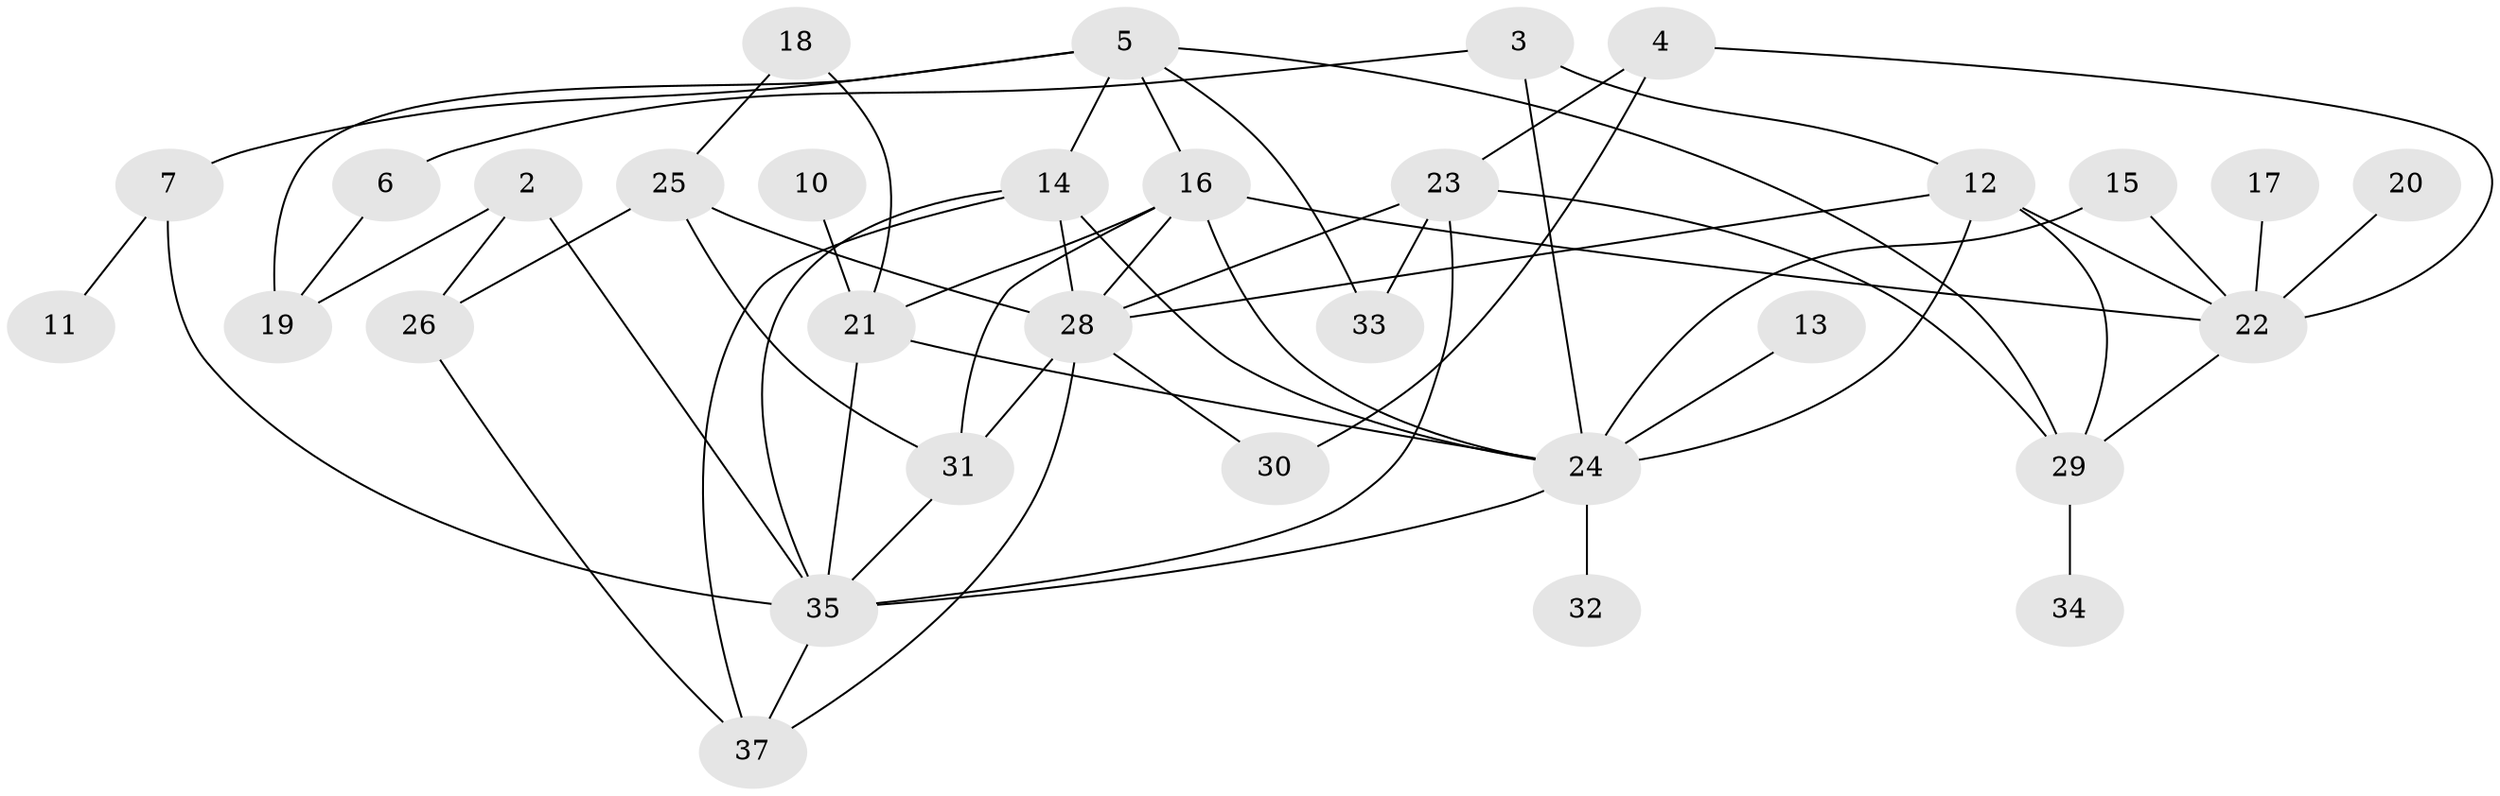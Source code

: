 // original degree distribution, {3: 0.1917808219178082, 2: 0.3287671232876712, 5: 0.0684931506849315, 0: 0.0684931506849315, 4: 0.1232876712328767, 1: 0.1506849315068493, 6: 0.0410958904109589, 8: 0.0273972602739726}
// Generated by graph-tools (version 1.1) at 2025/49/03/09/25 03:49:04]
// undirected, 32 vertices, 58 edges
graph export_dot {
graph [start="1"]
  node [color=gray90,style=filled];
  2;
  3;
  4;
  5;
  6;
  7;
  10;
  11;
  12;
  13;
  14;
  15;
  16;
  17;
  18;
  19;
  20;
  21;
  22;
  23;
  24;
  25;
  26;
  28;
  29;
  30;
  31;
  32;
  33;
  34;
  35;
  37;
  2 -- 19 [weight=1.0];
  2 -- 26 [weight=1.0];
  2 -- 35 [weight=1.0];
  3 -- 6 [weight=1.0];
  3 -- 12 [weight=1.0];
  3 -- 24 [weight=1.0];
  4 -- 22 [weight=1.0];
  4 -- 23 [weight=1.0];
  4 -- 30 [weight=1.0];
  5 -- 7 [weight=1.0];
  5 -- 14 [weight=1.0];
  5 -- 16 [weight=1.0];
  5 -- 19 [weight=1.0];
  5 -- 29 [weight=1.0];
  5 -- 33 [weight=1.0];
  6 -- 19 [weight=1.0];
  7 -- 11 [weight=1.0];
  7 -- 35 [weight=1.0];
  10 -- 21 [weight=1.0];
  12 -- 22 [weight=1.0];
  12 -- 24 [weight=1.0];
  12 -- 28 [weight=1.0];
  12 -- 29 [weight=1.0];
  13 -- 24 [weight=1.0];
  14 -- 24 [weight=1.0];
  14 -- 28 [weight=2.0];
  14 -- 35 [weight=1.0];
  14 -- 37 [weight=1.0];
  15 -- 22 [weight=1.0];
  15 -- 24 [weight=1.0];
  16 -- 21 [weight=1.0];
  16 -- 22 [weight=1.0];
  16 -- 24 [weight=1.0];
  16 -- 28 [weight=1.0];
  16 -- 31 [weight=1.0];
  17 -- 22 [weight=1.0];
  18 -- 21 [weight=1.0];
  18 -- 25 [weight=1.0];
  20 -- 22 [weight=1.0];
  21 -- 24 [weight=1.0];
  21 -- 35 [weight=1.0];
  22 -- 29 [weight=1.0];
  23 -- 28 [weight=1.0];
  23 -- 29 [weight=2.0];
  23 -- 33 [weight=1.0];
  23 -- 35 [weight=1.0];
  24 -- 32 [weight=1.0];
  24 -- 35 [weight=1.0];
  25 -- 26 [weight=1.0];
  25 -- 28 [weight=1.0];
  25 -- 31 [weight=1.0];
  26 -- 37 [weight=1.0];
  28 -- 30 [weight=1.0];
  28 -- 31 [weight=1.0];
  28 -- 37 [weight=1.0];
  29 -- 34 [weight=1.0];
  31 -- 35 [weight=1.0];
  35 -- 37 [weight=1.0];
}
